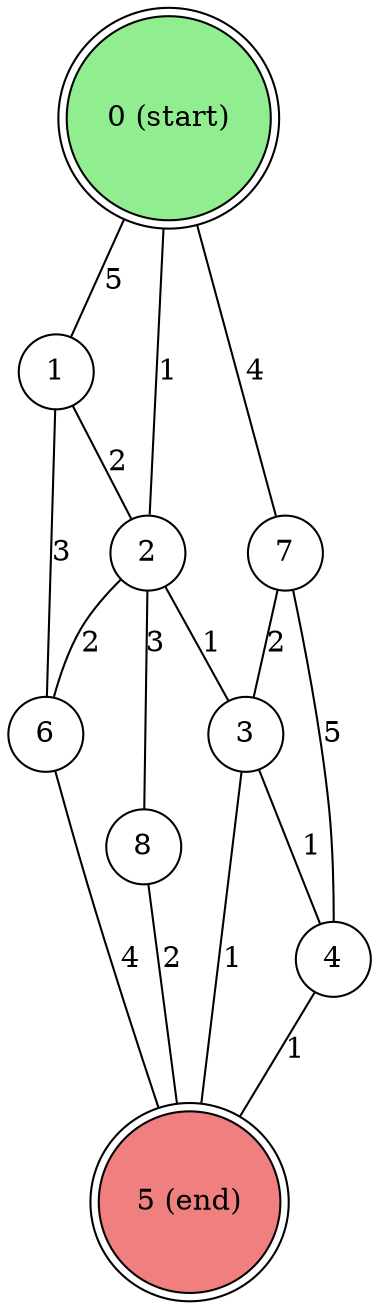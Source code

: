 graph G {
    // Nodos inicial y final con estilos especiales
    0 [shape=doublecircle, style=filled, fillcolor=lightgreen, label="0 (start)"];
    5 [shape=doublecircle, style=filled, fillcolor=lightcoral, label="5 (end)"];

    // resto de nodos
    1 [shape=circle];
    2 [shape=circle];
    3 [shape=circle];
    4 [shape=circle];
    6 [shape=circle];
    7 [shape=circle];
    8 [shape=circle];

    // aristas con pesos (grafo no dirigido)
    0 -- 1 [label="5"];
    1 -- 2 [label="2"];
    0 -- 2 [label="1"];

    2 -- 3 [label="1"];
    3 -- 5 [label="1"];

    3 -- 4 [label="1"];
    4 -- 5 [label="1"];

    2 -- 6 [label="2"];
    6 -- 5 [label="4"];
    1 -- 6 [label="3"];

    0 -- 7 [label="4"];
    7 -- 3 [label="2"];
    7 -- 4 [label="5"];

    2 -- 8 [label="3"];
    8 -- 5 [label="2"];
}

